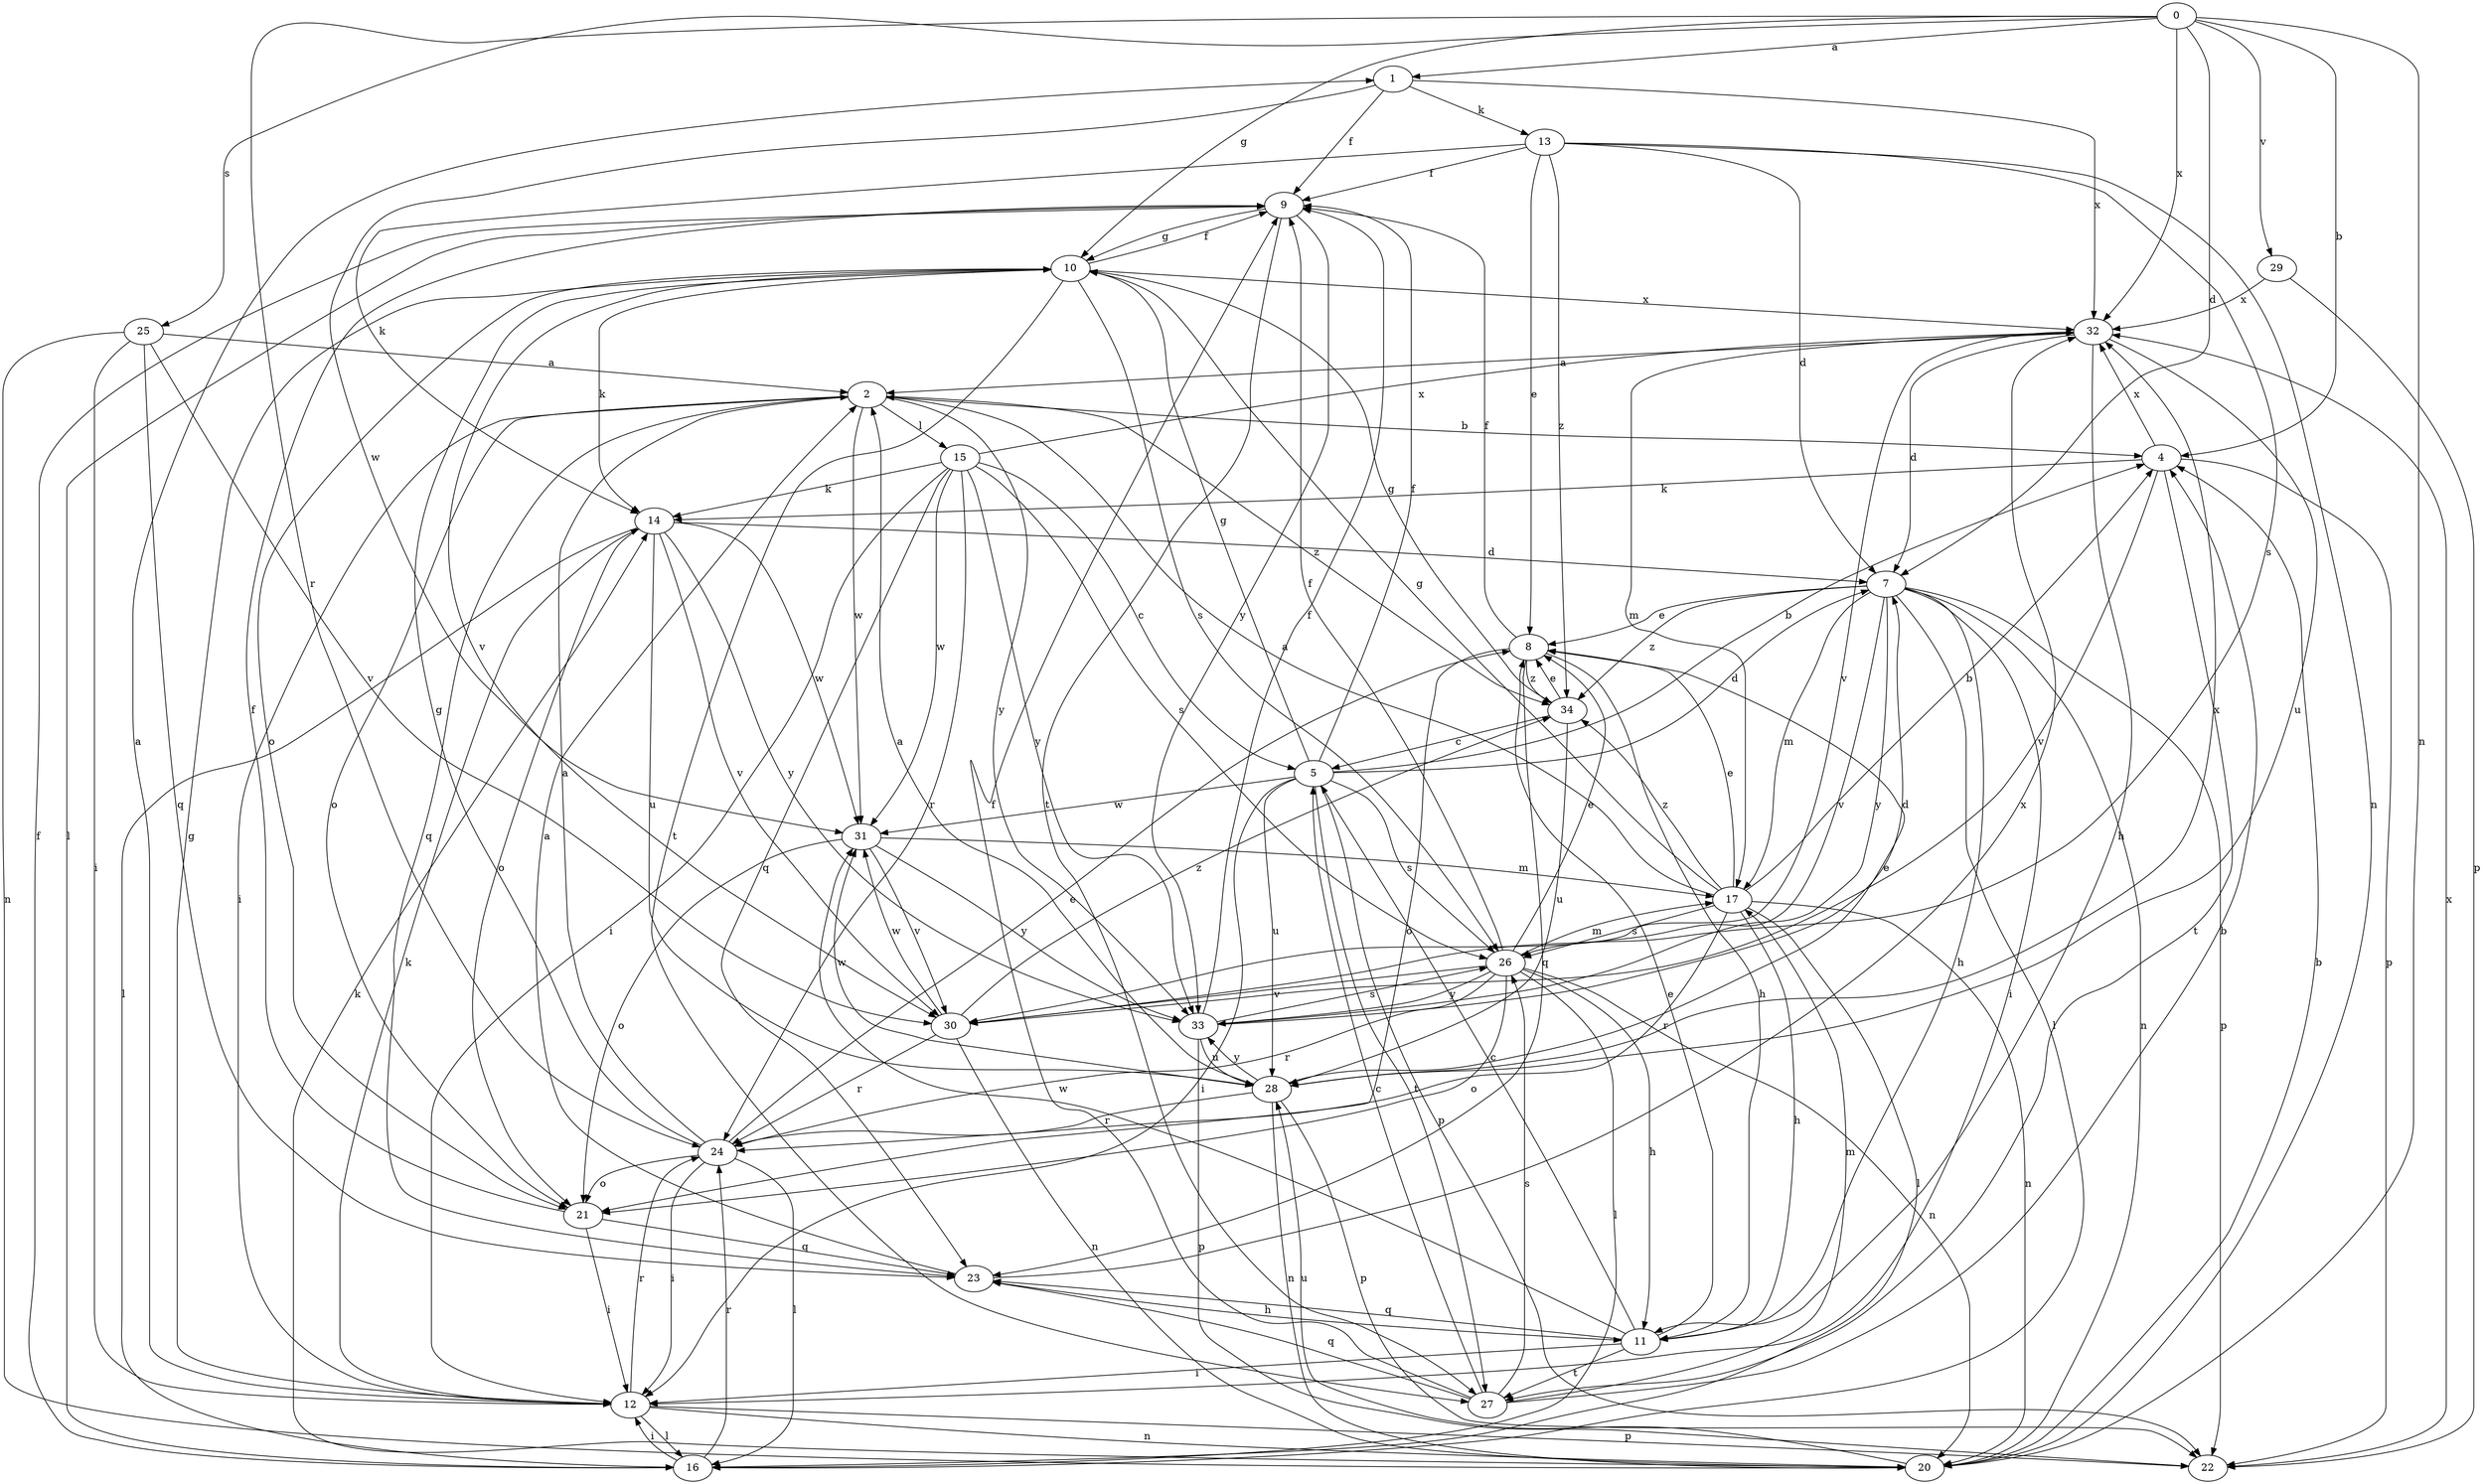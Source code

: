 strict digraph  {
0;
1;
2;
4;
5;
7;
8;
9;
10;
11;
12;
13;
14;
15;
16;
17;
20;
21;
22;
23;
24;
25;
26;
27;
28;
29;
30;
31;
32;
33;
34;
0 -> 1  [label=a];
0 -> 4  [label=b];
0 -> 7  [label=d];
0 -> 10  [label=g];
0 -> 20  [label=n];
0 -> 24  [label=r];
0 -> 25  [label=s];
0 -> 29  [label=v];
0 -> 32  [label=x];
1 -> 9  [label=f];
1 -> 13  [label=k];
1 -> 31  [label=w];
1 -> 32  [label=x];
2 -> 4  [label=b];
2 -> 12  [label=i];
2 -> 15  [label=l];
2 -> 21  [label=o];
2 -> 23  [label=q];
2 -> 31  [label=w];
2 -> 33  [label=y];
2 -> 34  [label=z];
4 -> 14  [label=k];
4 -> 22  [label=p];
4 -> 27  [label=t];
4 -> 30  [label=v];
4 -> 32  [label=x];
5 -> 4  [label=b];
5 -> 7  [label=d];
5 -> 9  [label=f];
5 -> 10  [label=g];
5 -> 12  [label=i];
5 -> 22  [label=p];
5 -> 26  [label=s];
5 -> 27  [label=t];
5 -> 28  [label=u];
5 -> 31  [label=w];
7 -> 8  [label=e];
7 -> 11  [label=h];
7 -> 12  [label=i];
7 -> 16  [label=l];
7 -> 17  [label=m];
7 -> 20  [label=n];
7 -> 22  [label=p];
7 -> 30  [label=v];
7 -> 33  [label=y];
7 -> 34  [label=z];
8 -> 9  [label=f];
8 -> 11  [label=h];
8 -> 21  [label=o];
8 -> 23  [label=q];
8 -> 34  [label=z];
9 -> 10  [label=g];
9 -> 16  [label=l];
9 -> 27  [label=t];
9 -> 33  [label=y];
10 -> 9  [label=f];
10 -> 14  [label=k];
10 -> 21  [label=o];
10 -> 26  [label=s];
10 -> 27  [label=t];
10 -> 30  [label=v];
10 -> 32  [label=x];
11 -> 5  [label=c];
11 -> 8  [label=e];
11 -> 12  [label=i];
11 -> 23  [label=q];
11 -> 27  [label=t];
11 -> 31  [label=w];
12 -> 1  [label=a];
12 -> 10  [label=g];
12 -> 14  [label=k];
12 -> 16  [label=l];
12 -> 20  [label=n];
12 -> 22  [label=p];
12 -> 24  [label=r];
13 -> 7  [label=d];
13 -> 8  [label=e];
13 -> 9  [label=f];
13 -> 14  [label=k];
13 -> 20  [label=n];
13 -> 26  [label=s];
13 -> 34  [label=z];
14 -> 7  [label=d];
14 -> 16  [label=l];
14 -> 21  [label=o];
14 -> 28  [label=u];
14 -> 30  [label=v];
14 -> 31  [label=w];
14 -> 33  [label=y];
15 -> 5  [label=c];
15 -> 12  [label=i];
15 -> 14  [label=k];
15 -> 23  [label=q];
15 -> 24  [label=r];
15 -> 26  [label=s];
15 -> 31  [label=w];
15 -> 32  [label=x];
15 -> 33  [label=y];
16 -> 9  [label=f];
16 -> 12  [label=i];
16 -> 24  [label=r];
17 -> 2  [label=a];
17 -> 4  [label=b];
17 -> 8  [label=e];
17 -> 10  [label=g];
17 -> 11  [label=h];
17 -> 16  [label=l];
17 -> 20  [label=n];
17 -> 24  [label=r];
17 -> 26  [label=s];
17 -> 34  [label=z];
20 -> 4  [label=b];
20 -> 14  [label=k];
20 -> 28  [label=u];
21 -> 9  [label=f];
21 -> 12  [label=i];
21 -> 23  [label=q];
22 -> 32  [label=x];
23 -> 2  [label=a];
23 -> 11  [label=h];
23 -> 32  [label=x];
24 -> 2  [label=a];
24 -> 8  [label=e];
24 -> 10  [label=g];
24 -> 12  [label=i];
24 -> 16  [label=l];
24 -> 21  [label=o];
25 -> 2  [label=a];
25 -> 12  [label=i];
25 -> 20  [label=n];
25 -> 23  [label=q];
25 -> 30  [label=v];
26 -> 8  [label=e];
26 -> 9  [label=f];
26 -> 11  [label=h];
26 -> 16  [label=l];
26 -> 17  [label=m];
26 -> 20  [label=n];
26 -> 21  [label=o];
26 -> 24  [label=r];
26 -> 30  [label=v];
26 -> 33  [label=y];
27 -> 4  [label=b];
27 -> 5  [label=c];
27 -> 9  [label=f];
27 -> 17  [label=m];
27 -> 23  [label=q];
27 -> 26  [label=s];
28 -> 2  [label=a];
28 -> 8  [label=e];
28 -> 20  [label=n];
28 -> 22  [label=p];
28 -> 24  [label=r];
28 -> 31  [label=w];
28 -> 32  [label=x];
28 -> 33  [label=y];
29 -> 22  [label=p];
29 -> 32  [label=x];
30 -> 20  [label=n];
30 -> 24  [label=r];
30 -> 31  [label=w];
30 -> 34  [label=z];
31 -> 17  [label=m];
31 -> 21  [label=o];
31 -> 30  [label=v];
31 -> 33  [label=y];
32 -> 2  [label=a];
32 -> 7  [label=d];
32 -> 11  [label=h];
32 -> 17  [label=m];
32 -> 28  [label=u];
32 -> 30  [label=v];
33 -> 7  [label=d];
33 -> 9  [label=f];
33 -> 22  [label=p];
33 -> 26  [label=s];
33 -> 28  [label=u];
34 -> 5  [label=c];
34 -> 8  [label=e];
34 -> 10  [label=g];
34 -> 28  [label=u];
}
